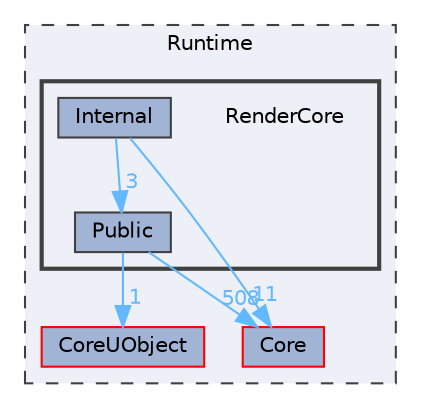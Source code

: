 digraph "RenderCore"
{
 // INTERACTIVE_SVG=YES
 // LATEX_PDF_SIZE
  bgcolor="transparent";
  edge [fontname=Helvetica,fontsize=10,labelfontname=Helvetica,labelfontsize=10];
  node [fontname=Helvetica,fontsize=10,shape=box,height=0.2,width=0.4];
  compound=true
  subgraph clusterdir_7536b172fbd480bfd146a1b1acd6856b {
    graph [ bgcolor="#edf0f7", pencolor="grey25", label="Runtime", fontname=Helvetica,fontsize=10 style="filled,dashed", URL="dir_7536b172fbd480bfd146a1b1acd6856b.html",tooltip=""]
  dir_0e6cddcc9caa1238c7f3774224afaa45 [label="Core", fillcolor="#a2b4d6", color="red", style="filled", URL="dir_0e6cddcc9caa1238c7f3774224afaa45.html",tooltip=""];
  dir_4c499e5e32e2b4479ad7e552df73eeae [label="CoreUObject", fillcolor="#a2b4d6", color="red", style="filled", URL="dir_4c499e5e32e2b4479ad7e552df73eeae.html",tooltip=""];
  subgraph clusterdir_1b3e874b84daba3b34ce7cbbd2916bbd {
    graph [ bgcolor="#edf0f7", pencolor="grey25", label="", fontname=Helvetica,fontsize=10 style="filled,bold", URL="dir_1b3e874b84daba3b34ce7cbbd2916bbd.html",tooltip=""]
    dir_1b3e874b84daba3b34ce7cbbd2916bbd [shape=plaintext, label="RenderCore"];
  dir_5dac96728eb19ffecac27c045b98e3c6 [label="Internal", fillcolor="#a2b4d6", color="grey25", style="filled", URL="dir_5dac96728eb19ffecac27c045b98e3c6.html",tooltip=""];
  dir_7df75d9827b495046bbbe8fab89ca3fb [label="Public", fillcolor="#a2b4d6", color="grey25", style="filled", URL="dir_7df75d9827b495046bbbe8fab89ca3fb.html",tooltip=""];
  }
  }
  dir_5dac96728eb19ffecac27c045b98e3c6->dir_0e6cddcc9caa1238c7f3774224afaa45 [headlabel="11", labeldistance=1.5 headhref="dir_000525_000266.html" href="dir_000525_000266.html" color="steelblue1" fontcolor="steelblue1"];
  dir_5dac96728eb19ffecac27c045b98e3c6->dir_7df75d9827b495046bbbe8fab89ca3fb [headlabel="3", labeldistance=1.5 headhref="dir_000525_000950.html" href="dir_000525_000950.html" color="steelblue1" fontcolor="steelblue1"];
  dir_7df75d9827b495046bbbe8fab89ca3fb->dir_0e6cddcc9caa1238c7f3774224afaa45 [headlabel="508", labeldistance=1.5 headhref="dir_000950_000266.html" href="dir_000950_000266.html" color="steelblue1" fontcolor="steelblue1"];
  dir_7df75d9827b495046bbbe8fab89ca3fb->dir_4c499e5e32e2b4479ad7e552df73eeae [headlabel="1", labeldistance=1.5 headhref="dir_000950_000268.html" href="dir_000950_000268.html" color="steelblue1" fontcolor="steelblue1"];
}
